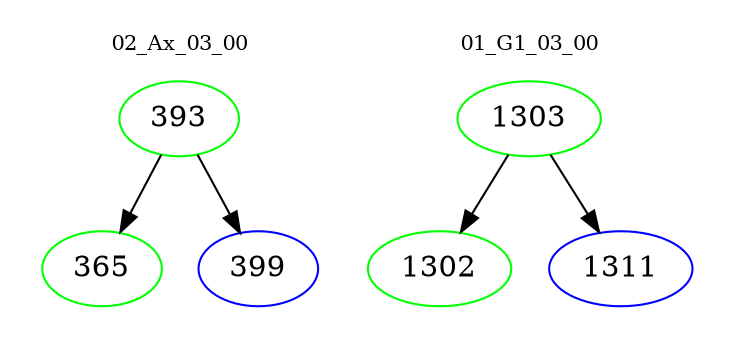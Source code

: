 digraph{
subgraph cluster_0 {
color = white
label = "02_Ax_03_00";
fontsize=10;
T0_393 [label="393", color="green"]
T0_393 -> T0_365 [color="black"]
T0_365 [label="365", color="green"]
T0_393 -> T0_399 [color="black"]
T0_399 [label="399", color="blue"]
}
subgraph cluster_1 {
color = white
label = "01_G1_03_00";
fontsize=10;
T1_1303 [label="1303", color="green"]
T1_1303 -> T1_1302 [color="black"]
T1_1302 [label="1302", color="green"]
T1_1303 -> T1_1311 [color="black"]
T1_1311 [label="1311", color="blue"]
}
}
